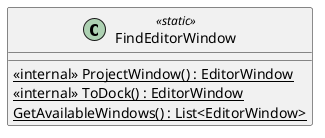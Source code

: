 @startuml
class FindEditorWindow <<static>> {
    <<internal>> {static} ProjectWindow() : EditorWindow
    <<internal>> {static} ToDock() : EditorWindow
    {static} GetAvailableWindows() : List<EditorWindow>
}
@enduml

